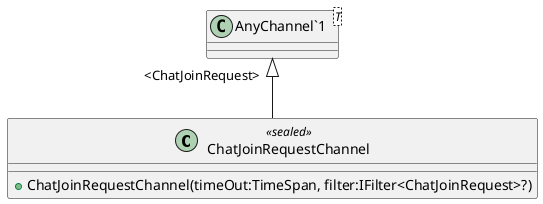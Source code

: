 @startuml
class ChatJoinRequestChannel <<sealed>> {
    + ChatJoinRequestChannel(timeOut:TimeSpan, filter:IFilter<ChatJoinRequest>?)
}
class "AnyChannel`1"<T> {
}
"AnyChannel`1" "<ChatJoinRequest>" <|-- ChatJoinRequestChannel
@enduml
